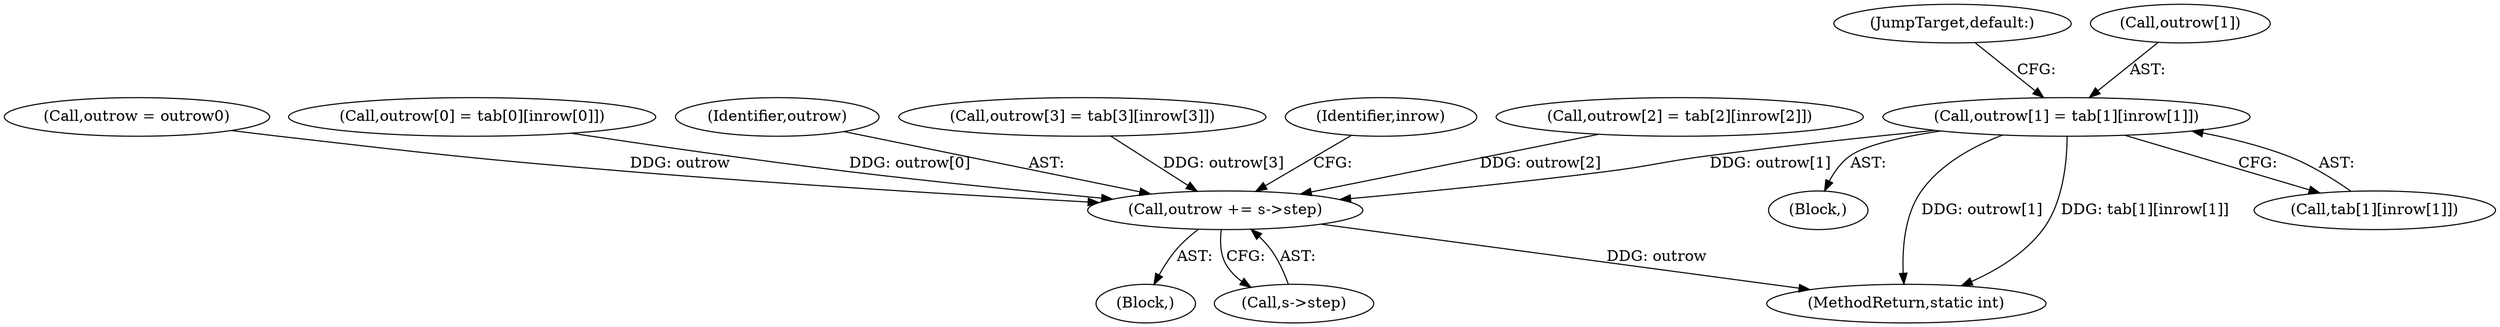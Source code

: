 digraph "0_FFmpeg_e43a0a232dbf6d3c161823c2e07c52e76227a1bc_6@array" {
"1000262" [label="(Call,outrow[1] = tab[1][inrow[1]])"];
"1000285" [label="(Call,outrow += s->step)"];
"1000285" [label="(Call,outrow += s->step)"];
"1000236" [label="(Block,)"];
"1000273" [label="(JumpTarget,default:)"];
"1000219" [label="(Call,outrow = outrow0)"];
"1000447" [label="(MethodReturn,static int)"];
"1000263" [label="(Call,outrow[1])"];
"1000274" [label="(Call,outrow[0] = tab[0][inrow[0]])"];
"1000286" [label="(Identifier,outrow)"];
"1000266" [label="(Call,tab[1][inrow[1]])"];
"1000231" [label="(Block,)"];
"1000238" [label="(Call,outrow[3] = tab[3][inrow[3]])"];
"1000291" [label="(Identifier,inrow)"];
"1000250" [label="(Call,outrow[2] = tab[2][inrow[2]])"];
"1000287" [label="(Call,s->step)"];
"1000262" [label="(Call,outrow[1] = tab[1][inrow[1]])"];
"1000262" -> "1000236"  [label="AST: "];
"1000262" -> "1000266"  [label="CFG: "];
"1000263" -> "1000262"  [label="AST: "];
"1000266" -> "1000262"  [label="AST: "];
"1000273" -> "1000262"  [label="CFG: "];
"1000262" -> "1000447"  [label="DDG: outrow[1]"];
"1000262" -> "1000447"  [label="DDG: tab[1][inrow[1]]"];
"1000262" -> "1000285"  [label="DDG: outrow[1]"];
"1000285" -> "1000231"  [label="AST: "];
"1000285" -> "1000287"  [label="CFG: "];
"1000286" -> "1000285"  [label="AST: "];
"1000287" -> "1000285"  [label="AST: "];
"1000291" -> "1000285"  [label="CFG: "];
"1000285" -> "1000447"  [label="DDG: outrow"];
"1000250" -> "1000285"  [label="DDG: outrow[2]"];
"1000219" -> "1000285"  [label="DDG: outrow"];
"1000238" -> "1000285"  [label="DDG: outrow[3]"];
"1000274" -> "1000285"  [label="DDG: outrow[0]"];
}
